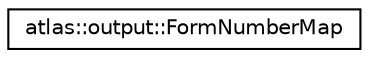 digraph "Graphical Class Hierarchy"
{
  edge [fontname="Helvetica",fontsize="10",labelfontname="Helvetica",labelfontsize="10"];
  node [fontname="Helvetica",fontsize="10",shape=record];
  rankdir="LR";
  Node1 [label="atlas::output::FormNumberMap",height=0.2,width=0.4,color="black", fillcolor="white", style="filled",URL="$classatlas_1_1output_1_1FormNumberMap.html"];
}
